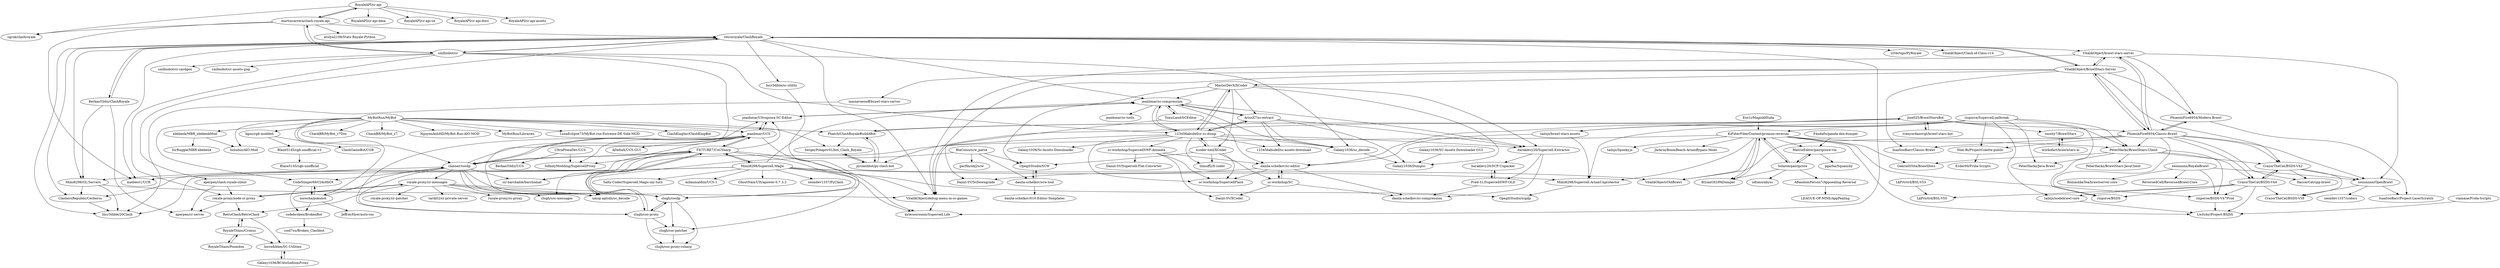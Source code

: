 digraph G {
"RoyaleAPI/cr-api" -> "cgrok/clashroyale"
"RoyaleAPI/cr-api" -> "RoyaleAPI/cr-api-data"
"RoyaleAPI/cr-api" -> "martincarrera/clash-royale-api"
"RoyaleAPI/cr-api" -> "RoyaleAPI/cr-api-ux"
"RoyaleAPI/cr-api" -> "RoyaleAPI/cr-api-docs"
"RoyaleAPI/cr-api" -> "RoyaleAPI/cr-api-assets"
"retroroyale/ClashRoyale" -> "BerkanYildiz/ClashRoyale"
"retroroyale/ClashRoyale" -> "Incr3dible/sc-utility"
"retroroyale/ClashRoyale" -> "Mimi8298/GL.Servers"
"retroroyale/ClashRoyale" -> "VitalikObject/debug-menu-in-sc-games"
"retroroyale/ClashRoyale" -> "VitalikObject/brawl-stars-server"
"retroroyale/ClashRoyale" -> "Incr3dible/20Clash"
"retroroyale/ClashRoyale" -> "VitalikObject/BrawlStars-Server"
"retroroyale/ClashRoyale" -> "jeanbmar/sc-compression"
"retroroyale/ClashRoyale" -> "matbest1/UCR"
"retroroyale/ClashRoyale" -> "zzVertigo/PyRoyale"
"retroroyale/ClashRoyale" -> "kylecourounis/Supercell.Life"
"retroroyale/ClashRoyale" -> "aperpen/clash-royale-client"
"retroroyale/ClashRoyale" -> "smlbiobot/cr"
"retroroyale/ClashRoyale" -> "ClashersRepublic/Cerberus"
"retroroyale/ClashRoyale" -> "VitalikObject/Clash-of-Clans-v14"
"workofart/brawlstars-ai" -> "snooty7/BrawlStars"
"RoyaleTitans/Poseidon" -> "RoyaleTitans/Cronus"
"Galaxy1036/RC4toSodiumProxy" -> "Incrediblee/SC-Utilities"
"MasterDevX/XCoder" -> "AriusX7/sc-extract"
"MasterDevX/XCoder" -> "Galaxy1036/Dumpsc"
"MasterDevX/XCoder" -> "123456abcdef/cr-sc-dump"
"MasterDevX/XCoder" -> "baraklevy20/Supercell-Extractor"
"MasterDevX/XCoder" -> "xcoder-tool/XCoder"
"MasterDevX/XCoder" -> "jeanbmar/sc-compression"
"MasterDevX/XCoder" -> "OpegitStudio/SCW"
"BerkanYildiz/ClashRoyale" -> "retroroyale/ClashRoyale"
"BerkanYildiz/ClashRoyale" -> "aperpen/cr-server"
"BerkanYildiz/ClashRoyale" -> "Mimi8298/GL.Servers"
"Mimi8298/Supercell.Magic" -> "Mimi8298/Supercell.ArxanUnprotector"
"Mimi8298/Supercell.Magic" -> "Mimi8298/GL.Servers"
"Mimi8298/Supercell.Magic" -> "OpegitStudio/scgdp"
"Mimi8298/Supercell.Magic" -> "VitalikObject/debug-menu-in-sc-games"
"Mimi8298/Supercell.Magic" -> "kylecourounis/Supercell.Life"
"Mimi8298/Supercell.Magic" -> "jeanbmar/sc-compression"
"Mimi8298/Supercell.Magic" -> "FICTURE7/CoCSharp"
"Mimi8298/Supercell.Magic" -> "Salty-Coder/Supercell.Magic-my-turn"
"Mimi8298/Supercell.Magic" -> "milanmaldini/UCS-1"
"Mimi8298/Supercell.Magic" -> "VitalikObject/OldBrawl"
"Mimi8298/Supercell.Magic" -> "GhostNaix/Ultrapower-0.7.3.2"
"Mimi8298/Supercell.Magic" -> "ClashersRepublic/Cerberus"
"Mimi8298/Supercell.Magic" -> "Incr3dible/20Clash"
"Mimi8298/Supercell.Magic" -> "xeondev1337/PyClash"
"iamnaveenoff/brawl-stars-server" -> "Incr3dible/20Clash"
"Mimi8298/GL.Servers" -> "Incr3dible/20Clash"
"Mimi8298/GL.Servers" -> "VitalikObject/debug-menu-in-sc-games"
"Mimi8298/GL.Servers" -> "ClashersRepublic/Cerberus"
"RetroClash/RetroClash" -> "Incrediblee/SC-Utilities"
"RetroClash/RetroClash" -> "RoyaleTitans/Cronus"
"aperpen/clash-royale-client" -> "royale-proxy/node-cr-proxy"
"aperpen/clash-royale-client" -> "aperpen/cr-server"
"RoyaleTitans/Cronus" -> "Incrediblee/SC-Utilities"
"RoyaleTitans/Cronus" -> "RoyaleTitans/Poseidon"
"RoyaleTitans/Cronus" -> "RetroClash/RetroClash"
"Incrediblee/SC-Utilities" -> "Galaxy1036/RC4toSodiumProxy"
"VitalikObject/BrawlStars-Server" -> "VitalikObject/brawl-stars-server"
"VitalikObject/BrawlStars-Server" -> "PhoenixFire6934/Classic-Brawl"
"VitalikObject/BrawlStars-Server" -> "iamnaveenoff/brawl-stars-server"
"VitalikObject/BrawlStars-Server" -> "CrazorTheCat/BSDS-V42"
"VitalikObject/BrawlStars-Server" -> "IsaaSooBarr/Classic-Brawl"
"VitalikObject/BrawlStars-Server" -> "MasterDevX/XCoder"
"VitalikObject/BrawlStars-Server" -> "PhoenixFire6934/Modern-Brawl"
"VitalikObject/BrawlStars-Server" -> "VitalikObject/debug-menu-in-sc-games"
"VitalikObject/BrawlStars-Server" -> "retroroyale/ClashRoyale"
"norecha/pokubot" -> "CodeSlinger69/ClAsHbOt"
"norecha/pokubot" -> "codebroken/BrokenBot"
"norecha/pokubot" -> "JeffreyHyer/auto-coc"
"norecha/pokubot" -> "clanner/cocdp"
"Galaxy1036/SC-Assets-Downloader-GUI" -> "Galaxy1036/Dumpsc"
"xcoder-tool/XCoder" -> "sc-workshop/SupercellFlash"
"xcoder-tool/XCoder" -> "123456abcdef/cr-sc-dump"
"xcoder-tool/XCoder" -> "sc-workshop/SC"
"xcoder-tool/XCoder" -> "lilmuff2/X-coder"
"xcoder-tool/XCoder" -> "OpegitStudio/SCW"
"snooty7/BrawlStars" -> "workofart/brawlstars-ai"
"jeanbmar/sc-compression" -> "jeanbmar/Ultrapowa-SC-Editor"
"jeanbmar/sc-compression" -> "AriusX7/sc-extract"
"jeanbmar/sc-compression" -> "Galaxy1036/sc_decode"
"jeanbmar/sc-compression" -> "123456abcdef/cr-sc-dump"
"jeanbmar/sc-compression" -> "jeanbmar/sc-tools"
"jeanbmar/sc-compression" -> "baraklevy20/Supercell-Extractor"
"jeanbmar/sc-compression" -> "ToxicLand/SCEditor"
"Incr3dible/sc-utility" -> "kylecourounis/Supercell.Life"
"OpegitStudio/SCW" -> "danila-schelkov/scw-tool"
"AriusX7/sc-extract" -> "123456abcdef/cr-sc-dump"
"AriusX7/sc-extract" -> "jeanbmar/sc-compression"
"AriusX7/sc-extract" -> "baraklevy20/Supercell-Extractor"
"AriusX7/sc-extract" -> "123456abcdef/sc-assets-download"
"AriusX7/sc-extract" -> "Galaxy1036/sc_decode"
"AriusX7/sc-extract" -> "Galaxy1036/Dumpsc"
"BlaCoiso/scw_parse" -> "danila-schelkov/scw-tool"
"BlaCoiso/scw_parse" -> "garlfin/obj2scw"
"BlaCoiso/scw_parse" -> "OpegitStudio/SCW"
"BlaCoiso/scw_parse" -> "umop-aplsdn/sc_decode"
"danila-schelkov/scw-tool" -> "OpegitStudio/SCW"
"danila-schelkov/scw-tool" -> "danila-schelkov/010-Editor-Templates"
"VitalikObject/brawl-stars-server" -> "VitalikObject/BrawlStars-Server"
"VitalikObject/brawl-stars-server" -> "PhoenixFire6934/Classic-Brawl"
"VitalikObject/brawl-stars-server" -> "VitalikObject/debug-menu-in-sc-games"
"VitalikObject/brawl-stars-server" -> "xeonnnnn/OpenBrawl"
"VitalikObject/brawl-stars-server" -> "PhoenixFire6934/Modern-Brawl"
"PhoenixFire6934/Classic-Brawl" -> "PhoenixFire6934/Modern-Brawl"
"PhoenixFire6934/Classic-Brawl" -> "VitalikObject/BrawlStars-Server"
"PhoenixFire6934/Classic-Brawl" -> "CrazorTheCat/BSDS-V42"
"PhoenixFire6934/Classic-Brawl" -> "VitalikObject/brawl-stars-server"
"PhoenixFire6934/Classic-Brawl" -> "xeonnnnn/OpenBrawl"
"PhoenixFire6934/Classic-Brawl" -> "PeterHackz/BrawlStars-Client"
"PhoenixFire6934/Classic-Brawl" -> "VitalikObject/OldBrawl"
"PhoenixFire6934/Classic-Brawl" -> "risporce/BSDS"
"PhoenixFire6934/Classic-Brawl" -> "IsaaSooBarr/Classic-Brawl"
"PhoenixFire6934/Classic-Brawl" -> "CrazorTheCat/BSDS-V44"
"PhoenixFire6934/Classic-Brawl" -> "Shei-Bi/ProjectColette-public"
"PhoenixFire6934/Classic-Brawl" -> "HaccerCat/cpp-brawl"
"danila-schelkov/sc-editor" -> "sc-workshop/SC"
"danila-schelkov/sc-editor" -> "sc-workshop/SupercellFlash"
"danila-schelkov/sc-editor" -> "Daniil-SV/ScDowngrade"
"danila-schelkov/sc-editor" -> "danila-schelkov/sc-compression"
"ToxicLand/SCEditor" -> "danila-schelkov/sc-editor"
"ToxicLand/SCEditor" -> "Daniil-SV/ScDowngrade"
"ToxicLand/SCEditor" -> "jeanbmar/sc-compression"
"clanner/cocdp" -> "FICTURE7/CoCSharp"
"clanner/cocdp" -> "sir-barchable/barchomat"
"clanner/cocdp" -> "jeanbmar/UCS"
"clanner/cocdp" -> "clugh/coc-proxy"
"clanner/cocdp" -> "clugh/cocdp"
"clanner/cocdp" -> "jeanbmar/Ultrapowa-SC-Editor"
"clanner/cocdp" -> "clugh/coc-messages"
"clanner/cocdp" -> "matbest1/UCR"
"clanner/cocdp" -> "CodeSlinger69/ClAsHbOt"
"clanner/cocdp" -> "royale-proxy/cr-messages"
"clanner/cocdp" -> "umop-aplsdn/sc_decode"
"codebroken/BrokenBot" -> "cool7su/Broken_Clashbot"
"FICTURE7/CoCSharp" -> "jeanbmar/UCS"
"FICTURE7/CoCSharp" -> "clugh/coc-proxy"
"FICTURE7/CoCSharp" -> "clanner/cocdp"
"FICTURE7/CoCSharp" -> "sir-barchable/barchomat"
"FICTURE7/CoCSharp" -> "clugh/cocdp"
"FICTURE7/CoCSharp" -> "Mimi8298/Supercell.Magic"
"FICTURE7/CoCSharp" -> "clugh/coc-messages"
"FICTURE7/CoCSharp" -> "jeanbmar/Ultrapowa-SC-Editor"
"FICTURE7/CoCSharp" -> "clugh/coc-patcher"
"FICTURE7/CoCSharp" -> "InfinityModding/SupercellProxy"
"xbebenk/MBR_xbebenkMod" -> "boludoz/AIO-Mod"
"xbebenk/MBR_xbebenkMod" -> "SirRuggie/MBR-xbebenk"
"CodeSlinger69/ClAsHbOt" -> "norecha/pokubot"
"CodeSlinger69/ClAsHbOt" -> "codebroken/BrokenBot"
"Blaze5145/cgb-unofficial-v3" -> "Blaze5145/cgb-unofficial"
"kgns/cgb-modded" -> "Blaze5145/cgb-unofficial-v3"
"kgns/cgb-modded" -> "ClashGameBot/CGB"
"PhoenixFire6934/Modern-Brawl" -> "PhoenixFire6934/Classic-Brawl"
"PhoenixFire6934/Modern-Brawl" -> "IsaaSooBarr/Project-LaserScratch"
"clugh/cocdp" -> "clugh/coc-proxy"
"clugh/cocdp" -> "clugh/coc-patcher"
"clugh/cocdp" -> "clugh/coc-proxy-csharp"
"VitalikObject/debug-menu-in-sc-games" -> "kylecourounis/Supercell.Life"
"baraklevy20/Supercell-Extractor" -> "baraklevy20/SCP-Unpacker"
"baraklevy20/Supercell-Extractor" -> "danila-schelkov/sc-compression"
"baraklevy20/Supercell-Extractor" -> "Fred-31/SupercellSWF-OLD"
"sc-workshop/SC" -> "Daniil-SV/XCoder"
"sc-workshop/SC" -> "danila-schelkov/sc-editor"
"sc-workshop/SC" -> "danila-schelkov/sc-compression"
"MyBotRun/MyBot" -> "ChackBR/MyBot_v7"
"MyBotRun/MyBot" -> "CodeSlinger69/ClAsHbOt"
"MyBotRun/MyBot" -> "xbebenk/MBR_xbebenkMod"
"MyBotRun/MyBot" -> "norecha/pokubot"
"MyBotRun/MyBot" -> "kgns/cgb-modded"
"MyBotRun/MyBot" -> "jeanbmar/UCS"
"MyBotRun/MyBot" -> "boludoz/AIO-Mod"
"MyBotRun/MyBot" -> "NguyenAnhHD/MyBot.Run-AIO-MOD"
"MyBotRun/MyBot" -> "Pbatch/ClashRoyaleBuildABot"
"MyBotRun/MyBot" -> "MyBotRun/Libraries"
"MyBotRun/MyBot" -> "LunaEclipse73/MyBot.run-Extreme-DE-Side-MOD"
"MyBotRun/MyBot" -> "clanner/cocdp"
"MyBotRun/MyBot" -> "ClashKingInc/ClashKingBot" ["e"=1]
"MyBotRun/MyBot" -> "ChackBR/MyBot_v7Doc"
"MyBotRun/MyBot" -> "SergeyPotapov01/bot_Clash_Royale"
"jeanbmar/UCS" -> "jeanbmar/Ultrapowa-SC-Editor"
"jeanbmar/UCS" -> "FICTURE7/CoCSharp"
"jeanbmar/UCS" -> "sir-barchable/barchomat"
"jeanbmar/UCS" -> "clugh/cocdp"
"jeanbmar/UCS" -> "clanner/cocdp"
"jeanbmar/UCS" -> "ADeltaX/UCS-GUI"
"jeanbmar/UCS" -> "InfinityModding/SupercellProxy"
"jeanbmar/UCS" -> "clugh/coc-proxy"
"Pbatch/ClashRoyaleBuildABot" -> "pyclashbot/py-clash-bot"
"Pbatch/ClashRoyaleBuildABot" -> "SergeyPotapov01/bot_Clash_Royale"
"Pbatch/ClashRoyaleBuildABot" -> "Jooi025/BrawlStarsBot"
"pyclashbot/py-clash-bot" -> "Pbatch/ClashRoyaleBuildABot"
"pyclashbot/py-clash-bot" -> "SergeyPotapov01/bot_Clash_Royale"
"risporce/Supercell-jailbreak" -> "PeterHackz/BrawlStars-Client"
"risporce/Supercell-jailbreak" -> "risporce/BSDS"
"risporce/Supercell-jailbreak" -> "danila-schelkov/sc-editor"
"risporce/Supercell-jailbreak" -> "KiFilterFiberContext/promon-reversal"
"risporce/Supercell-jailbreak" -> "Shei-Bi/ProjectColette-public"
"risporce/Supercell-jailbreak" -> "tailsjs/brawl-stars-assets"
"risporce/Supercell-jailbreak" -> "PeterHackz/Java-Brawl"
"risporce/Supercell-jailbreak" -> "tailsjs/nodebrawl-core"
"risporce/Supercell-jailbreak" -> "Mimi8298/Supercell.ArxanUnprotector"
"tailsjs/nodebrawl-core" -> "Lwitchy/Project-BSJSS"
"CrazorTheCat/BSDS-V42" -> "CrazorTheCat/BSDS-V44"
"CrazorTheCat/BSDS-V42" -> "CrazorTheCat/BSDS-V39"
"CrazorTheCat/BSDS-V42" -> "xeonnnnn/OpenBrawl"
"CrazorTheCat/BSDS-V42" -> "HaccerCat/cpp-brawl"
"SergeyPotapov01/bot_Clash_Royale" -> "pyclashbot/py-clash-bot"
"xeonnnnn/OpenBrawl" -> "xeondev1337/scdocs"
"xeonnnnn/OpenBrawl" -> "IsaaSooBarr/Project-LaserScratch"
"xeonnnnn/OpenBrawl" -> "CrazorTheCat/BSDS-V39"
"baraklevy20/SCP-Unpacker" -> "Fred-31/SupercellSWF-OLD"
"jeanbmar/Ultrapowa-SC-Editor" -> "jeanbmar/sc-compression"
"jeanbmar/Ultrapowa-SC-Editor" -> "jeanbmar/UCS"
"Fred-31/SupercellSWF-OLD" -> "baraklevy20/SCP-Unpacker"
"Fred-31/SupercellSWF-OLD" -> "danila-schelkov/sc-compression"
"BryanGIG/PADumper" -> "KiFilterFiberContext/promon-reversal" ["e"=1]
"xeonnnnn/RoyaleBrawl" -> "xeonnnnn/OpenBrawl"
"xeonnnnn/RoyaleBrawl" -> "RomashkaTea/brawlserver-core"
"xeonnnnn/RoyaleBrawl" -> "risporce/BSDS-V47Prod"
"xeonnnnn/RoyaleBrawl" -> "ReversedCell/ReversedBrawl-Core"
"martincarrera/clash-royale-api" -> "smlbiobot/cr"
"martincarrera/clash-royale-api" -> "RoyaleAPI/cr-api"
"martincarrera/clash-royale-api" -> "matbest1/UCR"
"martincarrera/clash-royale-api" -> "atulya2109/Stats-Royale-Python"
"martincarrera/clash-royale-api" -> "retroroyale/ClashRoyale"
"martincarrera/clash-royale-api" -> "cgrok/clashroyale"
"UltraPowaDev/UCS" -> "InfinityModding/SupercellProxy"
"UltraPowaDev/UCS" -> "BerkanYildiz/UCS"
"P4nda0s/panda-dex-dumper" -> "MatrixEditor/pairipcore-vm"
"royale-proxy/cr-messages" -> "royale-proxy/node-cr-proxy"
"royale-proxy/cr-messages" -> "clugh/cocdp"
"royale-proxy/cr-messages" -> "clugh/coc-messages"
"royale-proxy/cr-messages" -> "tarik02/cr-private-server"
"royale-proxy/cr-messages" -> "royale-proxy/cr-proxy"
"royale-proxy/cr-messages" -> "umop-aplsdn/sc_decode"
"royale-proxy/cr-messages" -> "royale-proxy/cr-patcher"
"royale-proxy/cr-messages" -> "RetroClash/RetroClash"
"CrazorTheCat/BSDS-V44" -> "CrazorTheCat/BSDS-V42"
"CrazorTheCat/BSDS-V44" -> "risporce/BSDS-V47Prod"
"CrazorTheCat/BSDS-V44" -> "risporce/BSDS"
"CrazorTheCat/BSDS-V44" -> "CrazorTheCat/BSDS-V39"
"CrazorTheCat/BSDS-V44" -> "LkPrtctrd/BSL-V55"
"CrazorTheCat/BSDS-V44" -> "tailsjs/nodebrawl-core"
"CrazorTheCat/BSDS-V44" -> "Lwitchy/Project-BSJSS"
"clugh/coc-proxy" -> "clugh/cocdp"
"clugh/coc-proxy" -> "clugh/coc-proxy-csharp"
"clugh/coc-proxy" -> "clugh/coc-patcher"
"clugh/coc-proxy" -> "FICTURE7/CoCSharp"
"clugh/coc-patcher" -> "clugh/coc-proxy-csharp"
"viamane/Frida-Scripts" -> "Lwitchy/Project-BSJSS"
"PeterHackz/BrawlStars-Client" -> "PeterHackz/Java-Brawl"
"PeterHackz/BrawlStars-Client" -> "PeterHackz/BrawlStars-JavaClient"
"PeterHackz/BrawlStars-Client" -> "CrazorTheCat/BSDS-V42"
"PeterHackz/BrawlStars-Client" -> "CrazorTheCat/BSDS-V44"
"PeterHackz/BrawlStars-Client" -> "risporce/BSDS-V47Prod"
"PeterHackz/BrawlStars-Client" -> "Gabriel55ita/BrawlDocs"
"risporce/BSDS-V47Prod" -> "Lwitchy/Project-BSJSS"
"123456abcdef/cr-sc-dump" -> "AriusX7/sc-extract"
"123456abcdef/cr-sc-dump" -> "jeanbmar/sc-compression"
"123456abcdef/cr-sc-dump" -> "xcoder-tool/XCoder"
"123456abcdef/cr-sc-dump" -> "sc-workshop/SupercellFlash"
"123456abcdef/cr-sc-dump" -> "Galaxy1036/sc_decode"
"123456abcdef/cr-sc-dump" -> "lilmuff2/X-coder"
"123456abcdef/cr-sc-dump" -> "baraklevy20/Supercell-Extractor"
"123456abcdef/cr-sc-dump" -> "Galaxy1036/Sc-Assets-Downloader"
"123456abcdef/cr-sc-dump" -> "MasterDevX/XCoder"
"123456abcdef/cr-sc-dump" -> "123456abcdef/sc-assets-download"
"123456abcdef/cr-sc-dump" -> "sc-workshop/SupercellSWF-Animate"
"123456abcdef/cr-sc-dump" -> "umop-aplsdn/sc_decode"
"sc-workshop/SupercellSWF-Animate" -> "sc-workshop/SupercellFlash"
"sc-workshop/SupercellSWF-Animate" -> "Daniil-SV/Supercell-Flat-Converter"
"sc-workshop/SupercellSWF-Animate" -> "danila-schelkov/sc-editor"
"sc-workshop/SupercellSWF-Animate" -> "Daniil-SV/XCoder"
"KiFilterFiberContext/promon-reversal" -> "Mimi8298/Supercell.ArxanUnprotector"
"KiFilterFiberContext/promon-reversal" -> "Solaree/pairipcore"
"KiFilterFiberContext/promon-reversal" -> "Gabriel55ita/BrawlDocs"
"KiFilterFiberContext/promon-reversal" -> "PeterHackz/BrawlStars-Client"
"KiFilterFiberContext/promon-reversal" -> "BryanGIG/PADumper" ["e"=1]
"KiFilterFiberContext/promon-reversal" -> "risporce/BSDS-V47Prod"
"KiFilterFiberContext/promon-reversal" -> "tailsjs/Spooky.js"
"KiFilterFiberContext/promon-reversal" -> "VitalikObject/debug-menu-in-sc-games"
"KiFilterFiberContext/promon-reversal" -> "Jackrin/BoomBeach-ArxanBypass-Mods"
"KiFilterFiberContext/promon-reversal" -> "VitalikObject/OldBrawl"
"KiFilterFiberContext/promon-reversal" -> "Lwitchy/Project-BSJSS"
"KiFilterFiberContext/promon-reversal" -> "MatrixEditor/pairipcore-vm"
"Jooi025/BrawlStarsBot" -> "ivanyordanovgt/brawl-stars-bot"
"Jooi025/BrawlStarsBot" -> "PhoenixFire6934/Classic-Brawl"
"Jooi025/BrawlStarsBot" -> "Pbatch/ClashRoyaleBuildABot"
"Jooi025/BrawlStarsBot" -> "PeterHackz/BrawlStars-Client"
"Jooi025/BrawlStarsBot" -> "snooty7/BrawlStars"
"Jooi025/BrawlStarsBot" -> "pyclashbot/py-clash-bot"
"Jooi025/BrawlStarsBot" -> "tailsjs/brawl-stars-assets"
"LkPrtctrd/BSL-V53" -> "LkPrtctrd/BSL-V55"
"Solaree/pairipcore" -> "KiFilterFiberContext/promon-reversal"
"Solaree/pairipcore" -> "MatrixEditor/pairipcore-vm"
"Solaree/pairipcore" -> "BryanGIG/PADumper" ["e"=1]
"Solaree/pairipcore" -> "iofomo/abyss" ["e"=1]
"Solaree/pairipcore" -> "ARandomPerson7/Appsealing-Reversal"
"smlbiobot/cr" -> "123456abcdef/cr-sc-dump"
"smlbiobot/cr" -> "smlbiobot/cr-cardgen"
"smlbiobot/cr" -> "Galaxy1036/sc_decode"
"smlbiobot/cr" -> "smlbiobot/cr-assets-png"
"smlbiobot/cr" -> "royale-proxy/node-cr-proxy"
"smlbiobot/cr" -> "martincarrera/clash-royale-api"
"smlbiobot/cr" -> "retroroyale/ClashRoyale"
"smlbiobot/cr" -> "umop-aplsdn/sc_decode"
"Exo1i/MagiskHluda" -> "KiFilterFiberContext/promon-reversal" ["e"=1]
"tailsjs/brawl-stars-assets" -> "Mimi8298/Supercell.ArxanUnprotector"
"tailsjs/brawl-stars-assets" -> "danila-schelkov/sc-editor"
"ivanyordanovgt/brawl-stars-bot" -> "Jooi025/BrawlStarsBot"
"Mimi8298/Supercell.ArxanUnprotector" -> "OpegitStudio/scgdp"
"ARandomPerson7/Appsealing-Reversal" -> "LEAGUE-OF-NINE/AppPealing"
"MatrixEditor/pairipcore-vm" -> "Solaree/pairipcore"
"MatrixEditor/pairipcore-vm" -> "pgarba/Squanchy"
"royale-proxy/node-cr-proxy" -> "royale-proxy/cr-messages"
"royale-proxy/node-cr-proxy" -> "RetroClash/RetroClash"
"royale-proxy/node-cr-proxy" -> "aperpen/cr-server"
"Shei-Bi/ProjectColette-public" -> "Erder00/Frida-Scripts"
"ClashersRepublic/Cerberus" -> "Incr3dible/20Clash"
"Galaxy1036/sc_decode" -> "Galaxy1036/Dumpsc"
"RoyaleAPI/cr-api" ["l"="55.636,-8.217"]
"cgrok/clashroyale" ["l"="55.626,-8.194"]
"RoyaleAPI/cr-api-data" ["l"="55.66,-8.25"]
"martincarrera/clash-royale-api" ["l"="55.589,-8.18"]
"RoyaleAPI/cr-api-ux" ["l"="55.637,-8.247"]
"RoyaleAPI/cr-api-docs" ["l"="55.657,-8.229"]
"RoyaleAPI/cr-api-assets" ["l"="55.676,-8.221"]
"retroroyale/ClashRoyale" ["l"="55.52,-8.118"]
"BerkanYildiz/ClashRoyale" ["l"="55.521,-8.139"]
"Incr3dible/sc-utility" ["l"="55.52,-8.09"]
"Mimi8298/GL.Servers" ["l"="55.496,-8.117"]
"VitalikObject/debug-menu-in-sc-games" ["l"="55.467,-8.089"]
"VitalikObject/brawl-stars-server" ["l"="55.47,-8.057"]
"Incr3dible/20Clash" ["l"="55.507,-8.094"]
"VitalikObject/BrawlStars-Server" ["l"="55.48,-8.073"]
"jeanbmar/sc-compression" ["l"="55.5,-8.146"]
"matbest1/UCR" ["l"="55.574,-8.131"]
"zzVertigo/PyRoyale" ["l"="55.539,-8.122"]
"kylecourounis/Supercell.Life" ["l"="55.498,-8.092"]
"aperpen/clash-royale-client" ["l"="55.552,-8.137"]
"smlbiobot/cr" ["l"="55.542,-8.172"]
"ClashersRepublic/Cerberus" ["l"="55.504,-8.107"]
"VitalikObject/Clash-of-Clans-v14" ["l"="55.532,-8.101"]
"workofart/brawlstars-ai" ["l"="55.477,-7.919"]
"snooty7/BrawlStars" ["l"="55.48,-7.943"]
"RoyaleTitans/Poseidon" ["l"="55.602,-8.242"]
"RoyaleTitans/Cronus" ["l"="55.595,-8.222"]
"Galaxy1036/RC4toSodiumProxy" ["l"="55.583,-8.253"]
"Incrediblee/SC-Utilities" ["l"="55.583,-8.233"]
"MasterDevX/XCoder" ["l"="55.483,-8.162"]
"AriusX7/sc-extract" ["l"="55.498,-8.173"]
"Galaxy1036/Dumpsc" ["l"="55.5,-8.195"]
"123456abcdef/cr-sc-dump" ["l"="55.486,-8.181"]
"baraklevy20/Supercell-Extractor" ["l"="55.466,-8.173"]
"xcoder-tool/XCoder" ["l"="55.463,-8.19"]
"OpegitStudio/SCW" ["l"="55.497,-8.211"]
"aperpen/cr-server" ["l"="55.545,-8.151"]
"Mimi8298/Supercell.Magic" ["l"="55.484,-8.101"]
"Mimi8298/Supercell.ArxanUnprotector" ["l"="55.429,-8.09"]
"OpegitStudio/scgdp" ["l"="55.447,-8.1"]
"FICTURE7/CoCSharp" ["l"="55.562,-8.089"]
"Salty-Coder/Supercell.Magic-my-turn" ["l"="55.477,-8.122"]
"milanmaldini/UCS-1" ["l"="55.466,-8.118"]
"VitalikObject/OldBrawl" ["l"="55.432,-8.071"]
"GhostNaix/Ultrapower-0.7.3.2" ["l"="55.453,-8.115"]
"xeondev1337/PyClash" ["l"="55.463,-8.104"]
"iamnaveenoff/brawl-stars-server" ["l"="55.505,-8.068"]
"RetroClash/RetroClash" ["l"="55.588,-8.197"]
"royale-proxy/node-cr-proxy" ["l"="55.574,-8.16"]
"PhoenixFire6934/Classic-Brawl" ["l"="55.452,-8.038"]
"CrazorTheCat/BSDS-V42" ["l"="55.436,-8.026"]
"IsaaSooBarr/Classic-Brawl" ["l"="55.484,-8.044"]
"PhoenixFire6934/Modern-Brawl" ["l"="55.473,-8.031"]
"norecha/pokubot" ["l"="55.605,-8.03"]
"CodeSlinger69/ClAsHbOt" ["l"="55.623,-8.038"]
"codebroken/BrokenBot" ["l"="55.602,-7.999"]
"JeffreyHyer/auto-coc" ["l"="55.581,-8.013"]
"clanner/cocdp" ["l"="55.595,-8.089"]
"Galaxy1036/SC-Assets-Downloader-GUI" ["l"="55.49,-8.231"]
"sc-workshop/SupercellFlash" ["l"="55.45,-8.17"]
"sc-workshop/SC" ["l"="55.425,-8.162"]
"lilmuff2/X-coder" ["l"="55.462,-8.209"]
"jeanbmar/Ultrapowa-SC-Editor" ["l"="55.554,-8.107"]
"Galaxy1036/sc_decode" ["l"="55.514,-8.177"]
"jeanbmar/sc-tools" ["l"="55.481,-8.142"]
"ToxicLand/SCEditor" ["l"="55.463,-8.145"]
"danila-schelkov/scw-tool" ["l"="55.508,-8.235"]
"123456abcdef/sc-assets-download" ["l"="55.486,-8.198"]
"BlaCoiso/scw_parse" ["l"="55.527,-8.212"]
"garlfin/obj2scw" ["l"="55.534,-8.238"]
"umop-aplsdn/sc_decode" ["l"="55.555,-8.159"]
"danila-schelkov/010-Editor-Templates" ["l"="55.505,-8.26"]
"xeonnnnn/OpenBrawl" ["l"="55.437,-8.007"]
"PeterHackz/BrawlStars-Client" ["l"="55.415,-8.033"]
"risporce/BSDS" ["l"="55.426,-8.045"]
"CrazorTheCat/BSDS-V44" ["l"="55.412,-8.017"]
"Shei-Bi/ProjectColette-public" ["l"="55.415,-8.05"]
"HaccerCat/cpp-brawl" ["l"="55.453,-8.014"]
"danila-schelkov/sc-editor" ["l"="55.432,-8.134"]
"Daniil-SV/ScDowngrade" ["l"="55.437,-8.148"]
"danila-schelkov/sc-compression" ["l"="55.439,-8.162"]
"sir-barchable/barchomat" ["l"="55.578,-8.059"]
"jeanbmar/UCS" ["l"="55.591,-8.071"]
"clugh/coc-proxy" ["l"="55.575,-8.078"]
"clugh/cocdp" ["l"="55.579,-8.097"]
"clugh/coc-messages" ["l"="55.595,-8.113"]
"royale-proxy/cr-messages" ["l"="55.596,-8.142"]
"cool7su/Broken_Clashbot" ["l"="55.6,-7.97"]
"clugh/coc-patcher" ["l"="55.555,-8.075"]
"InfinityModding/SupercellProxy" ["l"="55.616,-8.087"]
"xbebenk/MBR_xbebenkMod" ["l"="55.676,-7.977"]
"boludoz/AIO-Mod" ["l"="55.657,-7.981"]
"SirRuggie/MBR-xbebenk" ["l"="55.701,-7.965"]
"Blaze5145/cgb-unofficial-v3" ["l"="55.664,-7.916"]
"Blaze5145/cgb-unofficial" ["l"="55.674,-7.895"]
"kgns/cgb-modded" ["l"="55.656,-7.947"]
"ClashGameBot/CGB" ["l"="55.676,-7.933"]
"IsaaSooBarr/Project-LaserScratch" ["l"="55.46,-8"]
"clugh/coc-proxy-csharp" ["l"="55.564,-8.065"]
"baraklevy20/SCP-Unpacker" ["l"="55.442,-8.2"]
"Fred-31/SupercellSWF-OLD" ["l"="55.443,-8.184"]
"Daniil-SV/XCoder" ["l"="55.409,-8.177"]
"MyBotRun/MyBot" ["l"="55.629,-8.002"]
"ChackBR/MyBot_v7" ["l"="55.68,-8.007"]
"NguyenAnhHD/MyBot.Run-AIO-MOD" ["l"="55.626,-7.965"]
"Pbatch/ClashRoyaleBuildABot" ["l"="55.544,-7.986"]
"MyBotRun/Libraries" ["l"="55.657,-8.019"]
"LunaEclipse73/MyBot.run-Extreme-DE-Side-MOD" ["l"="55.64,-7.975"]
"ClashKingInc/ClashKingBot" ["l"="52.21,-1.164", "c"=2493]
"ChackBR/MyBot_v7Doc" ["l"="55.656,-7.999"]
"SergeyPotapov01/bot_Clash_Royale" ["l"="55.571,-7.974"]
"ADeltaX/UCS-GUI" ["l"="55.62,-8.068"]
"pyclashbot/py-clash-bot" ["l"="55.538,-7.964"]
"Jooi025/BrawlStarsBot" ["l"="55.488,-7.995"]
"risporce/Supercell-jailbreak" ["l"="55.409,-8.075"]
"KiFilterFiberContext/promon-reversal" ["l"="55.382,-8.066"]
"tailsjs/brawl-stars-assets" ["l"="55.446,-8.071"]
"PeterHackz/Java-Brawl" ["l"="55.398,-8.055"]
"tailsjs/nodebrawl-core" ["l"="55.392,-8.041"]
"Lwitchy/Project-BSJSS" ["l"="55.375,-8.03"]
"CrazorTheCat/BSDS-V39" ["l"="55.423,-8"]
"xeondev1337/scdocs" ["l"="55.435,-7.979"]
"BryanGIG/PADumper" ["l"="55.973,-8.527", "c"=428]
"xeonnnnn/RoyaleBrawl" ["l"="55.389,-7.986"]
"RomashkaTea/brawlserver-core" ["l"="55.364,-7.977"]
"risporce/BSDS-V47Prod" ["l"="55.388,-8.02"]
"ReversedCell/ReversedBrawl-Core" ["l"="55.374,-7.962"]
"atulya2109/Stats-Royale-Python" ["l"="55.605,-8.204"]
"UltraPowaDev/UCS" ["l"="55.654,-8.092"]
"BerkanYildiz/UCS" ["l"="55.68,-8.094"]
"P4nda0s/panda-dex-dumper" ["l"="55.283,-8.047"]
"MatrixEditor/pairipcore-vm" ["l"="55.323,-8.059"]
"tarik02/cr-private-server" ["l"="55.632,-8.151"]
"royale-proxy/cr-proxy" ["l"="55.629,-8.134"]
"royale-proxy/cr-patcher" ["l"="55.619,-8.158"]
"LkPrtctrd/BSL-V55" ["l"="55.405,-7.974"]
"viamane/Frida-Scripts" ["l"="55.351,-8.017"]
"PeterHackz/BrawlStars-JavaClient" ["l"="55.398,-8.005"]
"Gabriel55ita/BrawlDocs" ["l"="55.376,-8.044"]
"Galaxy1036/Sc-Assets-Downloader" ["l"="55.474,-8.218"]
"sc-workshop/SupercellSWF-Animate" ["l"="55.432,-8.177"]
"Daniil-SV/Supercell-Flat-Converter" ["l"="55.411,-8.197"]
"Solaree/pairipcore" ["l"="55.337,-8.079"]
"tailsjs/Spooky.js" ["l"="55.358,-8.062"]
"Jackrin/BoomBeach-ArxanBypass-Mods" ["l"="55.365,-8.087"]
"ivanyordanovgt/brawl-stars-bot" ["l"="55.488,-7.968"]
"LkPrtctrd/BSL-V53" ["l"="55.396,-7.944"]
"iofomo/abyss" ["l"="55.878,-8.432", "c"=428]
"ARandomPerson7/Appsealing-Reversal" ["l"="55.299,-8.097"]
"smlbiobot/cr-cardgen" ["l"="55.557,-8.2"]
"smlbiobot/cr-assets-png" ["l"="55.542,-8.201"]
"Exo1i/MagiskHluda" ["l"="55.854,-8.482", "c"=428]
"LEAGUE-OF-NINE/AppPealing" ["l"="55.273,-8.107"]
"pgarba/Squanchy" ["l"="55.3,-8.064"]
"Erder00/Frida-Scripts" ["l"="55.396,-8.028"]
}